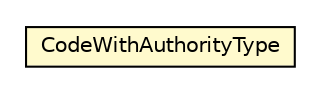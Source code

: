 #!/usr/local/bin/dot
#
# Class diagram 
# Generated by UMLGraph version R5_6-24-gf6e263 (http://www.umlgraph.org/)
#

digraph G {
	edge [fontname="Helvetica",fontsize=10,labelfontname="Helvetica",labelfontsize=10];
	node [fontname="Helvetica",fontsize=10,shape=plaintext];
	nodesep=0.25;
	ranksep=0.5;
	// nl.b3p.topnl.top250nl.CodeWithAuthorityType
	c11750 [label=<<table title="nl.b3p.topnl.top250nl.CodeWithAuthorityType" border="0" cellborder="1" cellspacing="0" cellpadding="2" port="p" bgcolor="lemonChiffon" href="./CodeWithAuthorityType.html">
		<tr><td><table border="0" cellspacing="0" cellpadding="1">
<tr><td align="center" balign="center"> CodeWithAuthorityType </td></tr>
		</table></td></tr>
		</table>>, URL="./CodeWithAuthorityType.html", fontname="Helvetica", fontcolor="black", fontsize=10.0];
}

